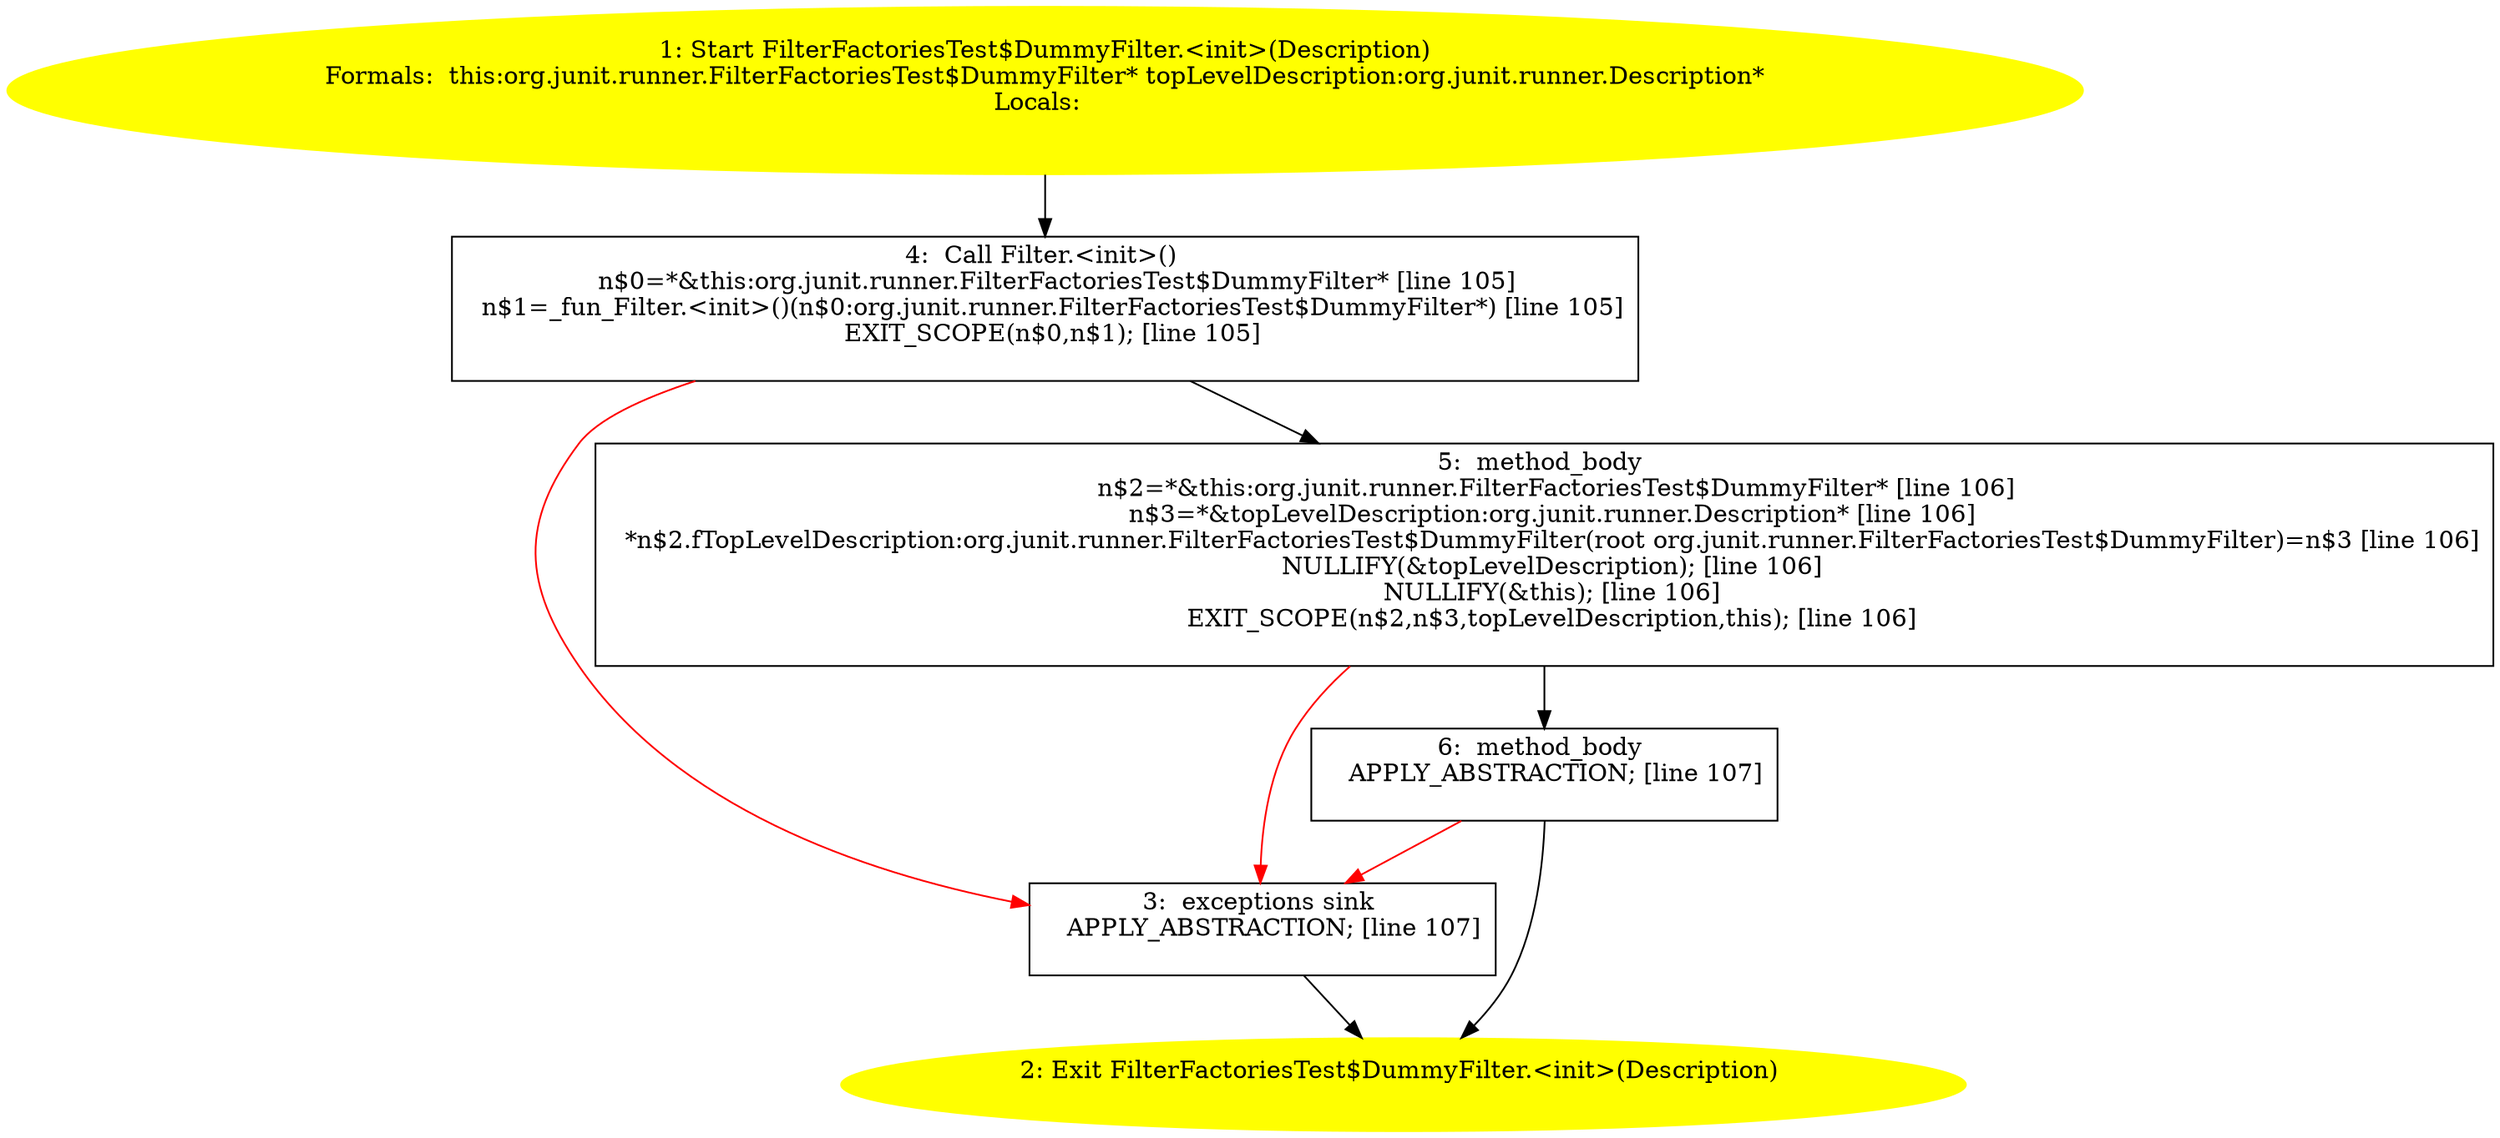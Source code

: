 /* @generated */
digraph cfg {
"org.junit.runner.FilterFactoriesTest$DummyFilter.<init>(org.junit.runner.Description).4a678ddfac8254fc8cff864b9ee39e18_1" [label="1: Start FilterFactoriesTest$DummyFilter.<init>(Description)\nFormals:  this:org.junit.runner.FilterFactoriesTest$DummyFilter* topLevelDescription:org.junit.runner.Description*\nLocals:  \n  " color=yellow style=filled]
	

	 "org.junit.runner.FilterFactoriesTest$DummyFilter.<init>(org.junit.runner.Description).4a678ddfac8254fc8cff864b9ee39e18_1" -> "org.junit.runner.FilterFactoriesTest$DummyFilter.<init>(org.junit.runner.Description).4a678ddfac8254fc8cff864b9ee39e18_4" ;
"org.junit.runner.FilterFactoriesTest$DummyFilter.<init>(org.junit.runner.Description).4a678ddfac8254fc8cff864b9ee39e18_2" [label="2: Exit FilterFactoriesTest$DummyFilter.<init>(Description) \n  " color=yellow style=filled]
	

"org.junit.runner.FilterFactoriesTest$DummyFilter.<init>(org.junit.runner.Description).4a678ddfac8254fc8cff864b9ee39e18_3" [label="3:  exceptions sink \n   APPLY_ABSTRACTION; [line 107]\n " shape="box"]
	

	 "org.junit.runner.FilterFactoriesTest$DummyFilter.<init>(org.junit.runner.Description).4a678ddfac8254fc8cff864b9ee39e18_3" -> "org.junit.runner.FilterFactoriesTest$DummyFilter.<init>(org.junit.runner.Description).4a678ddfac8254fc8cff864b9ee39e18_2" ;
"org.junit.runner.FilterFactoriesTest$DummyFilter.<init>(org.junit.runner.Description).4a678ddfac8254fc8cff864b9ee39e18_4" [label="4:  Call Filter.<init>() \n   n$0=*&this:org.junit.runner.FilterFactoriesTest$DummyFilter* [line 105]\n  n$1=_fun_Filter.<init>()(n$0:org.junit.runner.FilterFactoriesTest$DummyFilter*) [line 105]\n  EXIT_SCOPE(n$0,n$1); [line 105]\n " shape="box"]
	

	 "org.junit.runner.FilterFactoriesTest$DummyFilter.<init>(org.junit.runner.Description).4a678ddfac8254fc8cff864b9ee39e18_4" -> "org.junit.runner.FilterFactoriesTest$DummyFilter.<init>(org.junit.runner.Description).4a678ddfac8254fc8cff864b9ee39e18_5" ;
	 "org.junit.runner.FilterFactoriesTest$DummyFilter.<init>(org.junit.runner.Description).4a678ddfac8254fc8cff864b9ee39e18_4" -> "org.junit.runner.FilterFactoriesTest$DummyFilter.<init>(org.junit.runner.Description).4a678ddfac8254fc8cff864b9ee39e18_3" [color="red" ];
"org.junit.runner.FilterFactoriesTest$DummyFilter.<init>(org.junit.runner.Description).4a678ddfac8254fc8cff864b9ee39e18_5" [label="5:  method_body \n   n$2=*&this:org.junit.runner.FilterFactoriesTest$DummyFilter* [line 106]\n  n$3=*&topLevelDescription:org.junit.runner.Description* [line 106]\n  *n$2.fTopLevelDescription:org.junit.runner.FilterFactoriesTest$DummyFilter(root org.junit.runner.FilterFactoriesTest$DummyFilter)=n$3 [line 106]\n  NULLIFY(&topLevelDescription); [line 106]\n  NULLIFY(&this); [line 106]\n  EXIT_SCOPE(n$2,n$3,topLevelDescription,this); [line 106]\n " shape="box"]
	

	 "org.junit.runner.FilterFactoriesTest$DummyFilter.<init>(org.junit.runner.Description).4a678ddfac8254fc8cff864b9ee39e18_5" -> "org.junit.runner.FilterFactoriesTest$DummyFilter.<init>(org.junit.runner.Description).4a678ddfac8254fc8cff864b9ee39e18_6" ;
	 "org.junit.runner.FilterFactoriesTest$DummyFilter.<init>(org.junit.runner.Description).4a678ddfac8254fc8cff864b9ee39e18_5" -> "org.junit.runner.FilterFactoriesTest$DummyFilter.<init>(org.junit.runner.Description).4a678ddfac8254fc8cff864b9ee39e18_3" [color="red" ];
"org.junit.runner.FilterFactoriesTest$DummyFilter.<init>(org.junit.runner.Description).4a678ddfac8254fc8cff864b9ee39e18_6" [label="6:  method_body \n   APPLY_ABSTRACTION; [line 107]\n " shape="box"]
	

	 "org.junit.runner.FilterFactoriesTest$DummyFilter.<init>(org.junit.runner.Description).4a678ddfac8254fc8cff864b9ee39e18_6" -> "org.junit.runner.FilterFactoriesTest$DummyFilter.<init>(org.junit.runner.Description).4a678ddfac8254fc8cff864b9ee39e18_2" ;
	 "org.junit.runner.FilterFactoriesTest$DummyFilter.<init>(org.junit.runner.Description).4a678ddfac8254fc8cff864b9ee39e18_6" -> "org.junit.runner.FilterFactoriesTest$DummyFilter.<init>(org.junit.runner.Description).4a678ddfac8254fc8cff864b9ee39e18_3" [color="red" ];
}
